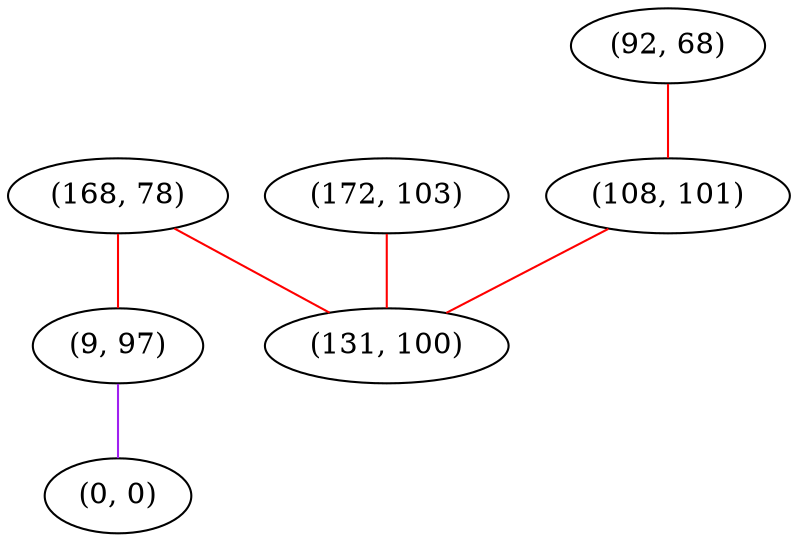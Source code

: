 graph "" {
"(168, 78)";
"(92, 68)";
"(9, 97)";
"(172, 103)";
"(108, 101)";
"(0, 0)";
"(131, 100)";
"(168, 78)" -- "(131, 100)"  [color=red, key=0, weight=1];
"(168, 78)" -- "(9, 97)"  [color=red, key=0, weight=1];
"(92, 68)" -- "(108, 101)"  [color=red, key=0, weight=1];
"(9, 97)" -- "(0, 0)"  [color=purple, key=0, weight=4];
"(172, 103)" -- "(131, 100)"  [color=red, key=0, weight=1];
"(108, 101)" -- "(131, 100)"  [color=red, key=0, weight=1];
}
